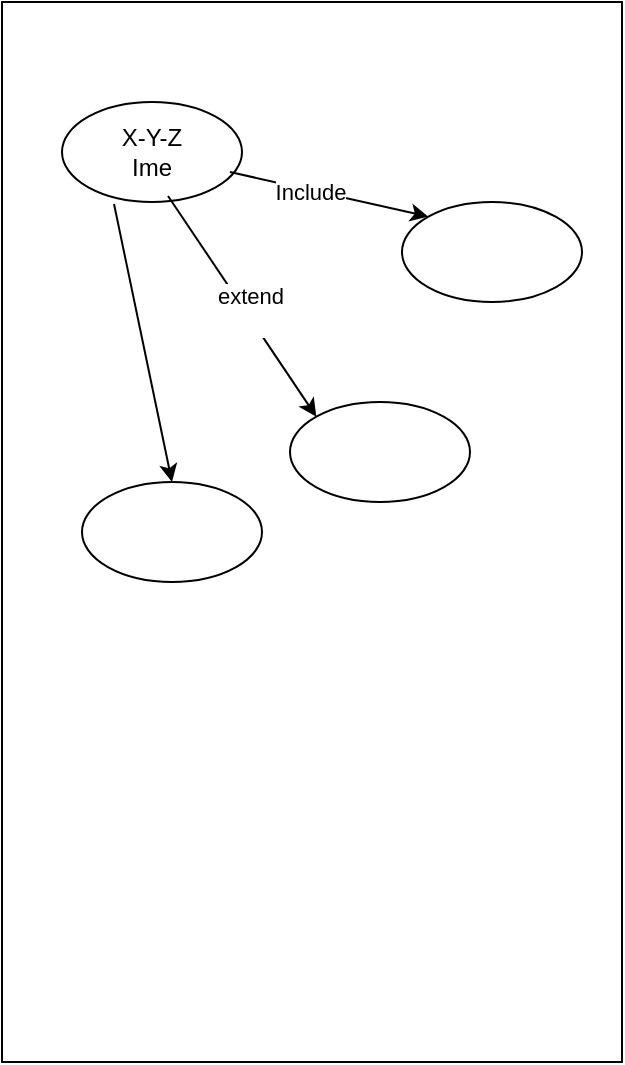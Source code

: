 <mxfile version="26.0.10">
  <diagram name="Page-1" id="qMX0lB6lYbXwlilEIpmH">
    <mxGraphModel dx="1114" dy="600" grid="1" gridSize="10" guides="1" tooltips="1" connect="1" arrows="1" fold="1" page="1" pageScale="1" pageWidth="827" pageHeight="1169" math="0" shadow="0">
      <root>
        <mxCell id="0" />
        <mxCell id="1" parent="0" />
        <mxCell id="Jf_gTMerPfCGQJjT1WgL-1" value="" style="rounded=0;whiteSpace=wrap;html=1;" vertex="1" parent="1">
          <mxGeometry x="210" y="80" width="310" height="530" as="geometry" />
        </mxCell>
        <mxCell id="Jf_gTMerPfCGQJjT1WgL-2" value="X-Y-Z&lt;div&gt;Ime&lt;/div&gt;" style="ellipse;whiteSpace=wrap;html=1;" vertex="1" parent="1">
          <mxGeometry x="240" y="130" width="90" height="50" as="geometry" />
        </mxCell>
        <mxCell id="Jf_gTMerPfCGQJjT1WgL-3" value="" style="ellipse;whiteSpace=wrap;html=1;" vertex="1" parent="1">
          <mxGeometry x="354" y="280" width="90" height="50" as="geometry" />
        </mxCell>
        <mxCell id="Jf_gTMerPfCGQJjT1WgL-4" value="" style="ellipse;whiteSpace=wrap;html=1;" vertex="1" parent="1">
          <mxGeometry x="250" y="320" width="90" height="50" as="geometry" />
        </mxCell>
        <mxCell id="Jf_gTMerPfCGQJjT1WgL-5" value="" style="ellipse;whiteSpace=wrap;html=1;" vertex="1" parent="1">
          <mxGeometry x="410" y="180" width="90" height="50" as="geometry" />
        </mxCell>
        <mxCell id="Jf_gTMerPfCGQJjT1WgL-6" value="" style="endArrow=classic;html=1;rounded=0;exitX=0.933;exitY=0.7;exitDx=0;exitDy=0;exitPerimeter=0;entryX=0;entryY=0;entryDx=0;entryDy=0;" edge="1" parent="1" source="Jf_gTMerPfCGQJjT1WgL-2" target="Jf_gTMerPfCGQJjT1WgL-5">
          <mxGeometry width="50" height="50" relative="1" as="geometry">
            <mxPoint x="330" y="350" as="sourcePoint" />
            <mxPoint x="380" y="300" as="targetPoint" />
          </mxGeometry>
        </mxCell>
        <mxCell id="Jf_gTMerPfCGQJjT1WgL-7" value="Include" style="edgeLabel;html=1;align=center;verticalAlign=middle;resizable=0;points=[];" vertex="1" connectable="0" parent="Jf_gTMerPfCGQJjT1WgL-6">
          <mxGeometry x="-0.207" y="-1" relative="1" as="geometry">
            <mxPoint as="offset" />
          </mxGeometry>
        </mxCell>
        <mxCell id="Jf_gTMerPfCGQJjT1WgL-8" value="" style="endArrow=classic;html=1;rounded=0;exitX=0.589;exitY=0.94;exitDx=0;exitDy=0;exitPerimeter=0;entryX=0;entryY=0;entryDx=0;entryDy=0;" edge="1" parent="1" source="Jf_gTMerPfCGQJjT1WgL-2" target="Jf_gTMerPfCGQJjT1WgL-3">
          <mxGeometry width="50" height="50" relative="1" as="geometry">
            <mxPoint x="330" y="350" as="sourcePoint" />
            <mxPoint x="380" y="300" as="targetPoint" />
          </mxGeometry>
        </mxCell>
        <mxCell id="Jf_gTMerPfCGQJjT1WgL-9" value="extend&lt;div&gt;&lt;br&gt;&lt;/div&gt;" style="edgeLabel;html=1;align=center;verticalAlign=middle;resizable=0;points=[];" vertex="1" connectable="0" parent="Jf_gTMerPfCGQJjT1WgL-8">
          <mxGeometry x="0.056" y="2" relative="1" as="geometry">
            <mxPoint as="offset" />
          </mxGeometry>
        </mxCell>
        <mxCell id="Jf_gTMerPfCGQJjT1WgL-10" value="" style="endArrow=classic;html=1;rounded=0;exitX=0.289;exitY=1.02;exitDx=0;exitDy=0;exitPerimeter=0;entryX=0.5;entryY=0;entryDx=0;entryDy=0;" edge="1" parent="1" source="Jf_gTMerPfCGQJjT1WgL-2" target="Jf_gTMerPfCGQJjT1WgL-4">
          <mxGeometry width="50" height="50" relative="1" as="geometry">
            <mxPoint x="330" y="350" as="sourcePoint" />
            <mxPoint x="380" y="300" as="targetPoint" />
          </mxGeometry>
        </mxCell>
      </root>
    </mxGraphModel>
  </diagram>
</mxfile>

